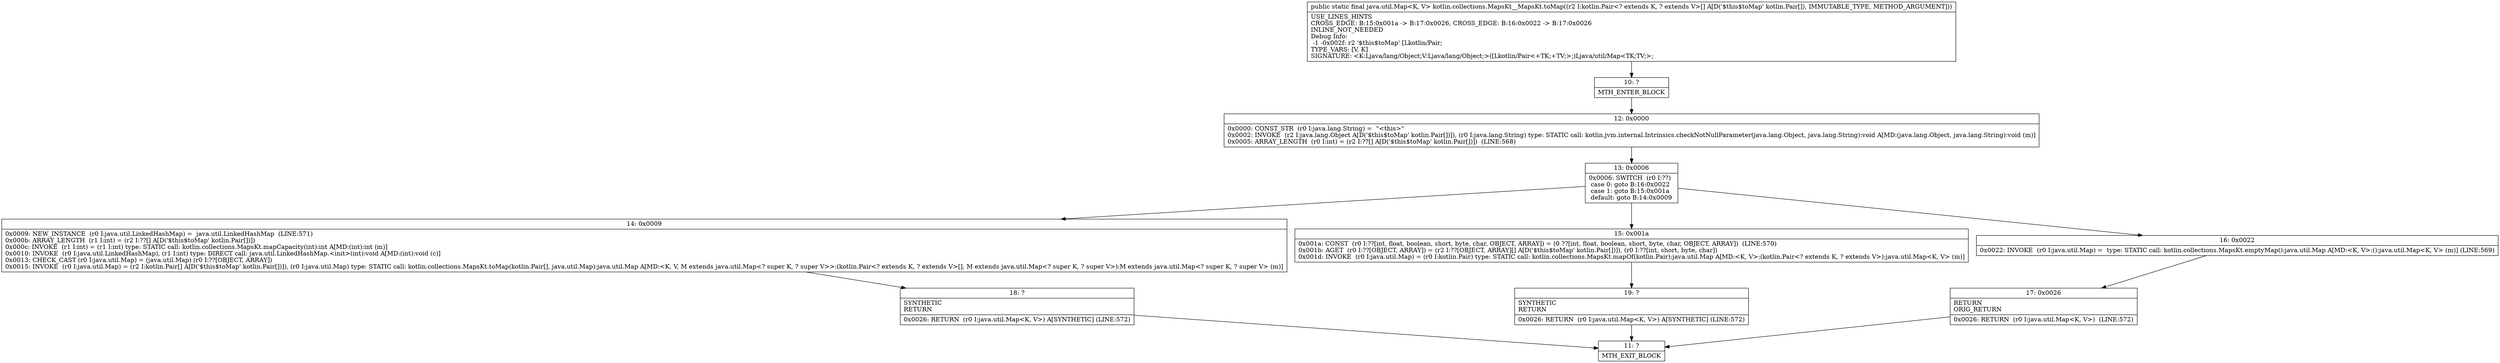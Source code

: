 digraph "CFG forkotlin.collections.MapsKt__MapsKt.toMap([Lkotlin\/Pair;)Ljava\/util\/Map;" {
Node_10 [shape=record,label="{10\:\ ?|MTH_ENTER_BLOCK\l}"];
Node_12 [shape=record,label="{12\:\ 0x0000|0x0000: CONST_STR  (r0 I:java.lang.String) =  \"\<this\>\" \l0x0002: INVOKE  (r2 I:java.lang.Object A[D('$this$toMap' kotlin.Pair[])]), (r0 I:java.lang.String) type: STATIC call: kotlin.jvm.internal.Intrinsics.checkNotNullParameter(java.lang.Object, java.lang.String):void A[MD:(java.lang.Object, java.lang.String):void (m)]\l0x0005: ARRAY_LENGTH  (r0 I:int) = (r2 I:??[] A[D('$this$toMap' kotlin.Pair[])])  (LINE:568)\l}"];
Node_13 [shape=record,label="{13\:\ 0x0006|0x0006: SWITCH  (r0 I:??)\l case 0: goto B:16:0x0022\l case 1: goto B:15:0x001a\l default: goto B:14:0x0009 \l}"];
Node_14 [shape=record,label="{14\:\ 0x0009|0x0009: NEW_INSTANCE  (r0 I:java.util.LinkedHashMap) =  java.util.LinkedHashMap  (LINE:571)\l0x000b: ARRAY_LENGTH  (r1 I:int) = (r2 I:??[] A[D('$this$toMap' kotlin.Pair[])]) \l0x000c: INVOKE  (r1 I:int) = (r1 I:int) type: STATIC call: kotlin.collections.MapsKt.mapCapacity(int):int A[MD:(int):int (m)]\l0x0010: INVOKE  (r0 I:java.util.LinkedHashMap), (r1 I:int) type: DIRECT call: java.util.LinkedHashMap.\<init\>(int):void A[MD:(int):void (c)]\l0x0013: CHECK_CAST (r0 I:java.util.Map) = (java.util.Map) (r0 I:??[OBJECT, ARRAY]) \l0x0015: INVOKE  (r0 I:java.util.Map) = (r2 I:kotlin.Pair[] A[D('$this$toMap' kotlin.Pair[])]), (r0 I:java.util.Map) type: STATIC call: kotlin.collections.MapsKt.toMap(kotlin.Pair[], java.util.Map):java.util.Map A[MD:\<K, V, M extends java.util.Map\<? super K, ? super V\>\>:(kotlin.Pair\<? extends K, ? extends V\>[], M extends java.util.Map\<? super K, ? super V\>):M extends java.util.Map\<? super K, ? super V\> (m)]\l}"];
Node_18 [shape=record,label="{18\:\ ?|SYNTHETIC\lRETURN\l|0x0026: RETURN  (r0 I:java.util.Map\<K, V\>) A[SYNTHETIC] (LINE:572)\l}"];
Node_11 [shape=record,label="{11\:\ ?|MTH_EXIT_BLOCK\l}"];
Node_15 [shape=record,label="{15\:\ 0x001a|0x001a: CONST  (r0 I:??[int, float, boolean, short, byte, char, OBJECT, ARRAY]) = (0 ??[int, float, boolean, short, byte, char, OBJECT, ARRAY])  (LINE:570)\l0x001b: AGET  (r0 I:??[OBJECT, ARRAY]) = (r2 I:??[OBJECT, ARRAY][] A[D('$this$toMap' kotlin.Pair[])]), (r0 I:??[int, short, byte, char]) \l0x001d: INVOKE  (r0 I:java.util.Map) = (r0 I:kotlin.Pair) type: STATIC call: kotlin.collections.MapsKt.mapOf(kotlin.Pair):java.util.Map A[MD:\<K, V\>:(kotlin.Pair\<? extends K, ? extends V\>):java.util.Map\<K, V\> (m)]\l}"];
Node_19 [shape=record,label="{19\:\ ?|SYNTHETIC\lRETURN\l|0x0026: RETURN  (r0 I:java.util.Map\<K, V\>) A[SYNTHETIC] (LINE:572)\l}"];
Node_16 [shape=record,label="{16\:\ 0x0022|0x0022: INVOKE  (r0 I:java.util.Map) =  type: STATIC call: kotlin.collections.MapsKt.emptyMap():java.util.Map A[MD:\<K, V\>:():java.util.Map\<K, V\> (m)] (LINE:569)\l}"];
Node_17 [shape=record,label="{17\:\ 0x0026|RETURN\lORIG_RETURN\l|0x0026: RETURN  (r0 I:java.util.Map\<K, V\>)  (LINE:572)\l}"];
MethodNode[shape=record,label="{public static final java.util.Map\<K, V\> kotlin.collections.MapsKt__MapsKt.toMap((r2 I:kotlin.Pair\<? extends K, ? extends V\>[] A[D('$this$toMap' kotlin.Pair[]), IMMUTABLE_TYPE, METHOD_ARGUMENT]))  | USE_LINES_HINTS\lCROSS_EDGE: B:15:0x001a \-\> B:17:0x0026, CROSS_EDGE: B:16:0x0022 \-\> B:17:0x0026\lINLINE_NOT_NEEDED\lDebug Info:\l  \-1 \-0x002f: r2 '$this$toMap' [Lkotlin\/Pair;\lTYPE_VARS: [V, K]\lSIGNATURE: \<K:Ljava\/lang\/Object;V:Ljava\/lang\/Object;\>([Lkotlin\/Pair\<+TK;+TV;\>;)Ljava\/util\/Map\<TK;TV;\>;\l}"];
MethodNode -> Node_10;Node_10 -> Node_12;
Node_12 -> Node_13;
Node_13 -> Node_14;
Node_13 -> Node_15;
Node_13 -> Node_16;
Node_14 -> Node_18;
Node_18 -> Node_11;
Node_15 -> Node_19;
Node_19 -> Node_11;
Node_16 -> Node_17;
Node_17 -> Node_11;
}

